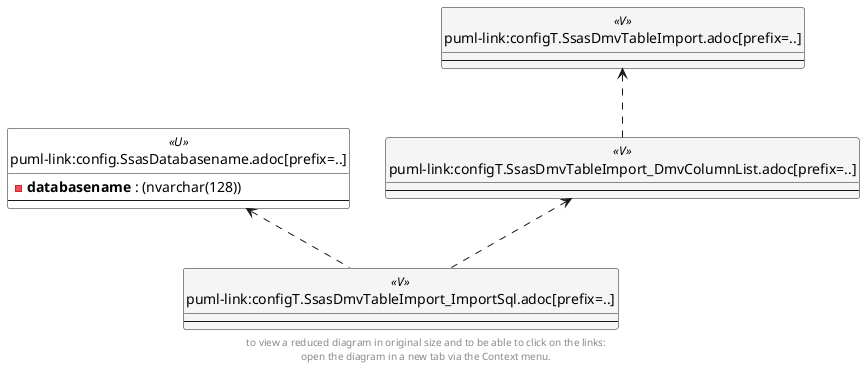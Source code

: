 @startuml
'Left to right direction
top to bottom direction
hide circle
'avoide "." issues:
set namespaceSeparator none


skinparam class {
  BackgroundColor White
  BackgroundColor<<FN>> Yellow
  BackgroundColor<<FS>> Yellow
  BackgroundColor<<FT>> LightGray
  BackgroundColor<<IF>> Yellow
  BackgroundColor<<IS>> Yellow
  BackgroundColor<<P>> Aqua
  BackgroundColor<<PC>> Aqua
  BackgroundColor<<SN>> Yellow
  BackgroundColor<<SO>> SlateBlue
  BackgroundColor<<TF>> LightGray
  BackgroundColor<<TR>> Tomato
  BackgroundColor<<U>> White
  BackgroundColor<<V>> WhiteSmoke
  BackgroundColor<<X>> Aqua
}


entity "puml-link:config.SsasDatabasename.adoc[prefix=..]" as config.SsasDatabasename << U >> {
  - **databasename** : (nvarchar(128))
  --
}

entity "puml-link:configT.SsasDmvTableImport.adoc[prefix=..]" as configT.SsasDmvTableImport << V >> {
  --
}

entity "puml-link:configT.SsasDmvTableImport_DmvColumnList.adoc[prefix=..]" as configT.SsasDmvTableImport_DmvColumnList << V >> {
  --
}

entity "puml-link:configT.SsasDmvTableImport_ImportSql.adoc[prefix=..]" as configT.SsasDmvTableImport_ImportSql << V >> {
  --
}

config.SsasDatabasename <.. configT.SsasDmvTableImport_ImportSql
configT.SsasDmvTableImport <.. configT.SsasDmvTableImport_DmvColumnList
configT.SsasDmvTableImport_DmvColumnList <.. configT.SsasDmvTableImport_ImportSql
footer
to view a reduced diagram in original size and to be able to click on the links:
open the diagram in a new tab via the Context menu.
end footer

@enduml

